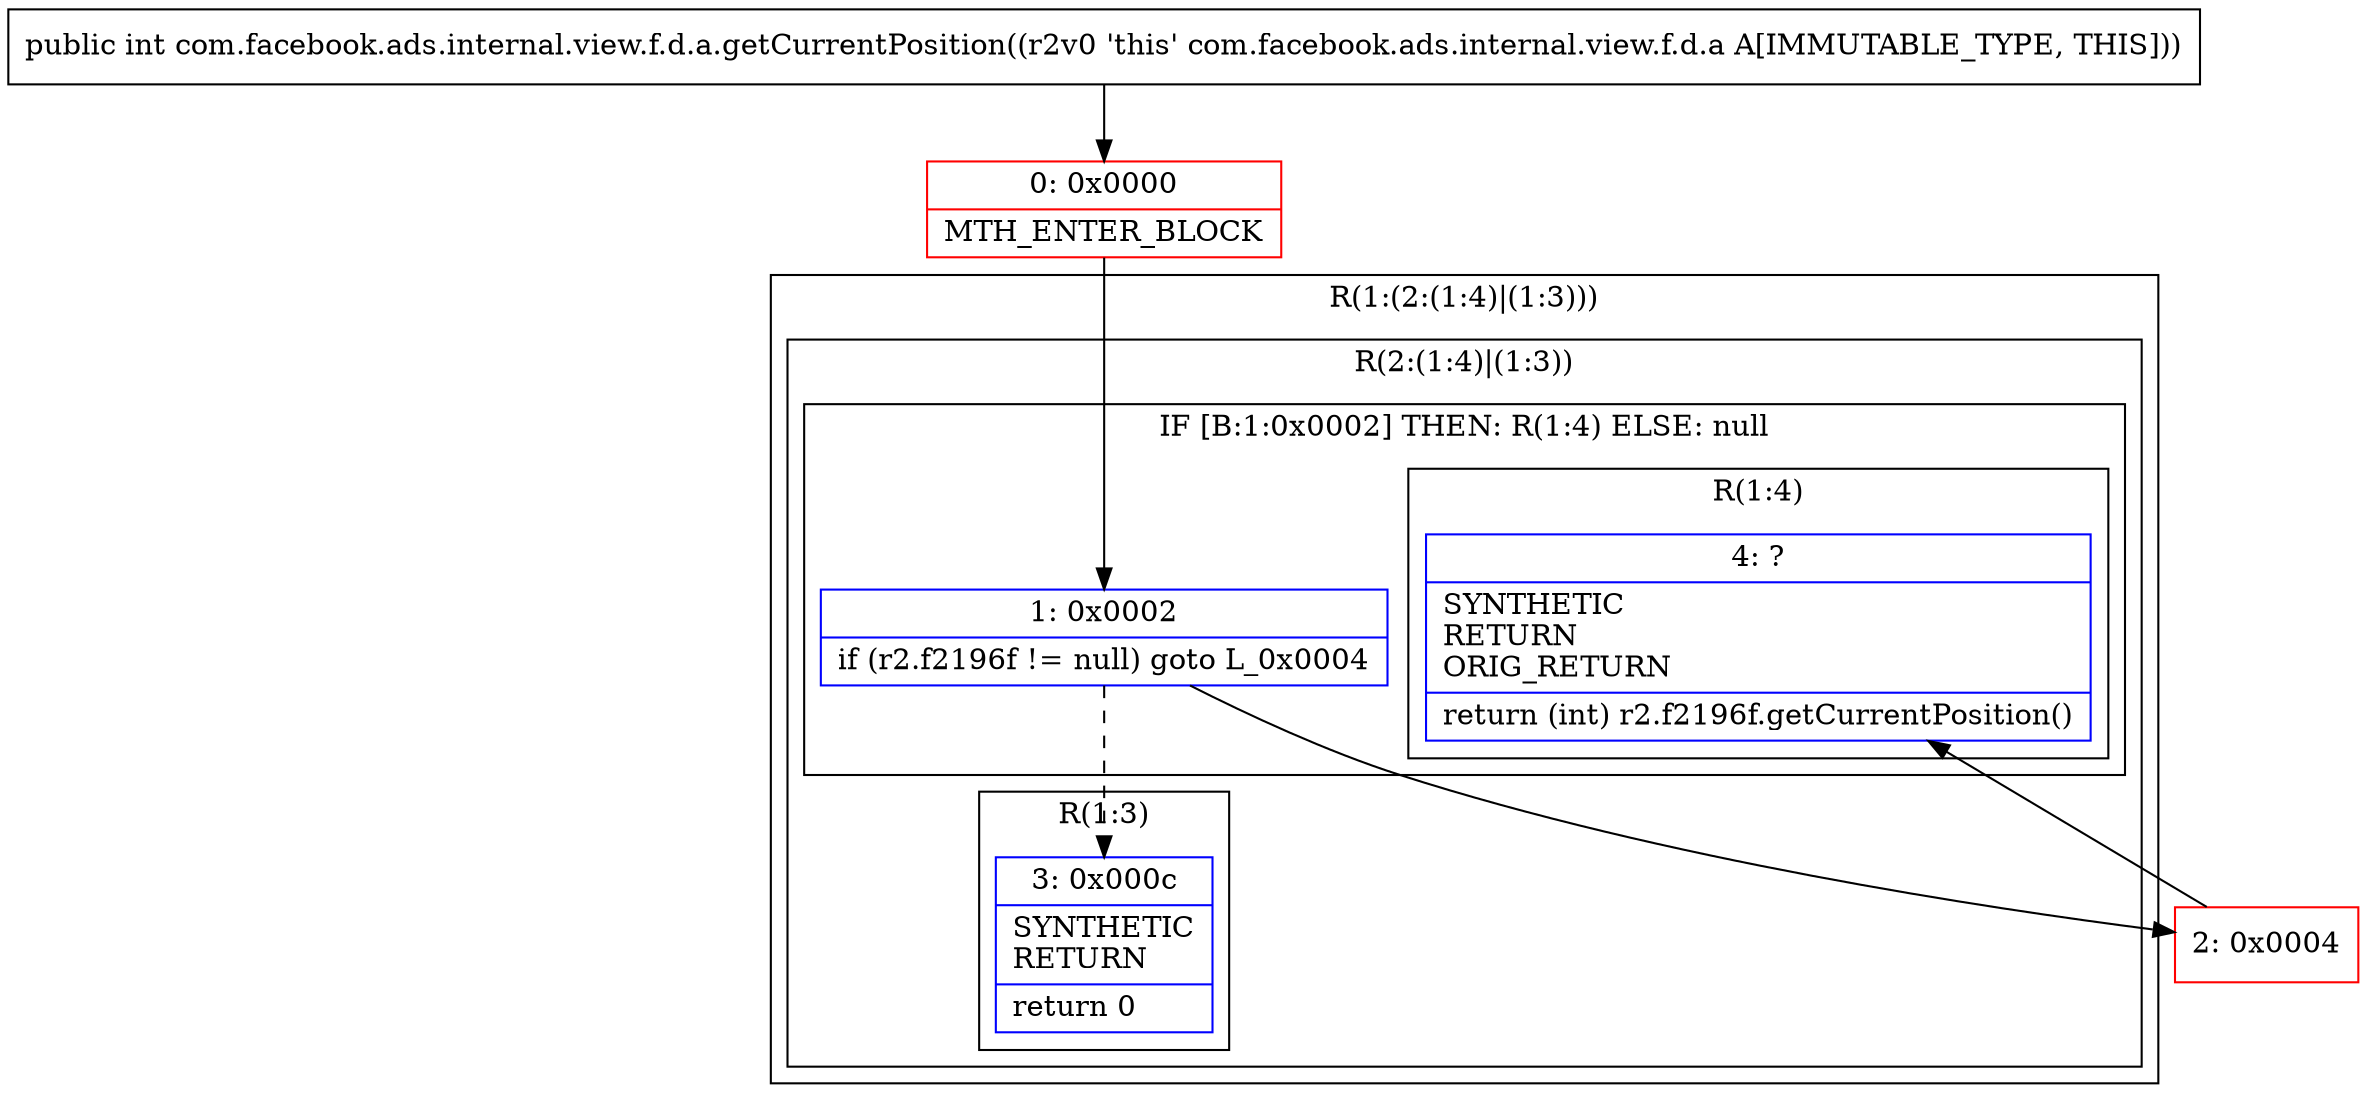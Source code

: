 digraph "CFG forcom.facebook.ads.internal.view.f.d.a.getCurrentPosition()I" {
subgraph cluster_Region_854791984 {
label = "R(1:(2:(1:4)|(1:3)))";
node [shape=record,color=blue];
subgraph cluster_Region_1391374049 {
label = "R(2:(1:4)|(1:3))";
node [shape=record,color=blue];
subgraph cluster_IfRegion_1004977311 {
label = "IF [B:1:0x0002] THEN: R(1:4) ELSE: null";
node [shape=record,color=blue];
Node_1 [shape=record,label="{1\:\ 0x0002|if (r2.f2196f != null) goto L_0x0004\l}"];
subgraph cluster_Region_978842235 {
label = "R(1:4)";
node [shape=record,color=blue];
Node_4 [shape=record,label="{4\:\ ?|SYNTHETIC\lRETURN\lORIG_RETURN\l|return (int) r2.f2196f.getCurrentPosition()\l}"];
}
}
subgraph cluster_Region_272050326 {
label = "R(1:3)";
node [shape=record,color=blue];
Node_3 [shape=record,label="{3\:\ 0x000c|SYNTHETIC\lRETURN\l|return 0\l}"];
}
}
}
Node_0 [shape=record,color=red,label="{0\:\ 0x0000|MTH_ENTER_BLOCK\l}"];
Node_2 [shape=record,color=red,label="{2\:\ 0x0004}"];
MethodNode[shape=record,label="{public int com.facebook.ads.internal.view.f.d.a.getCurrentPosition((r2v0 'this' com.facebook.ads.internal.view.f.d.a A[IMMUTABLE_TYPE, THIS])) }"];
MethodNode -> Node_0;
Node_1 -> Node_2;
Node_1 -> Node_3[style=dashed];
Node_0 -> Node_1;
Node_2 -> Node_4;
}

